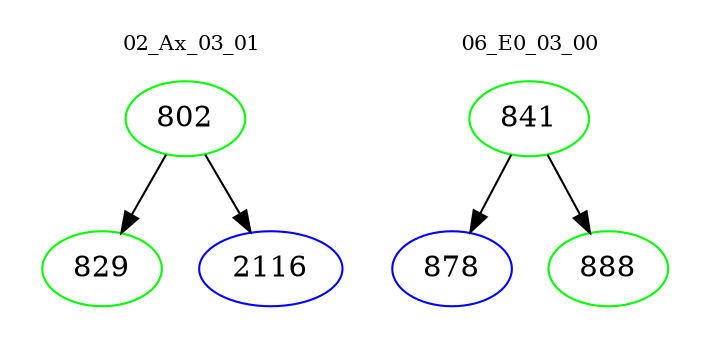 digraph{
subgraph cluster_0 {
color = white
label = "02_Ax_03_01";
fontsize=10;
T0_802 [label="802", color="green"]
T0_802 -> T0_829 [color="black"]
T0_829 [label="829", color="green"]
T0_802 -> T0_2116 [color="black"]
T0_2116 [label="2116", color="blue"]
}
subgraph cluster_1 {
color = white
label = "06_E0_03_00";
fontsize=10;
T1_841 [label="841", color="green"]
T1_841 -> T1_878 [color="black"]
T1_878 [label="878", color="blue"]
T1_841 -> T1_888 [color="black"]
T1_888 [label="888", color="green"]
}
}
